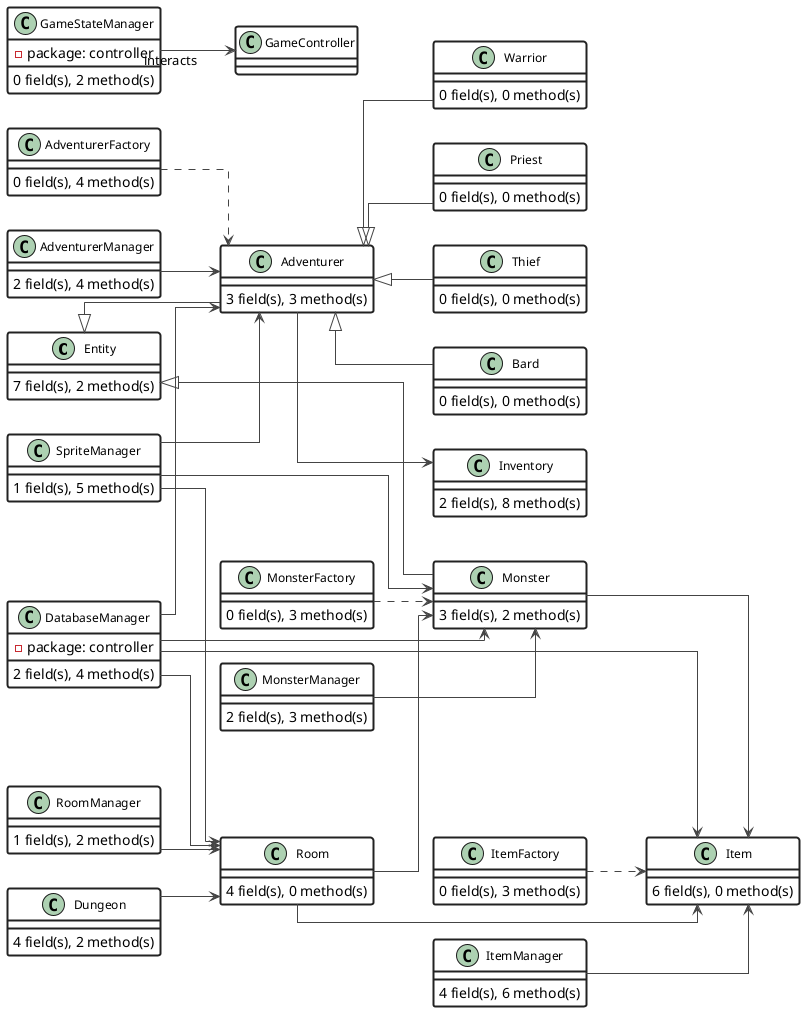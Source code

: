 @startuml
'https://plantuml.com/class-diagram

' Styling
skinparam linetype ortho
skinparam rectangle {
    BackgroundColor #f8f8f8
    BorderColor #444444
    Shadowing false
}
skinparam ArrowColor #444444
skinparam Class {
    BackgroundColor #ffffff
    ArrowColor #444444
    FontName Arial
    FontSize 12
    BorderThickness 2
    BorderColor #222222
}
left to right direction

' Entity Classes
Class Entity {
    7 field(s), 2 method(s)
}

Class Adventurer {
    3 field(s), 3 method(s)
}

Class Warrior {
    0 field(s), 0 method(s)
}

Class Priest {
    0 field(s), 0 method(s)
}

Class Thief {
    0 field(s), 0 method(s)
}

Class Bard {
    0 field(s), 0 method(s)
}

Class Monster {
    3 field(s), 2 method(s)
}

Class Item {
    6 field(s), 0 method(s)
}

Class Inventory {
    2 field(s), 8 method(s)
}

Class Room {
    4 field(s), 0 method(s)
}

Class Dungeon {
    4 field(s), 2 method(s)
}

' Factory Classes
Class AdventurerFactory {
    0 field(s), 4 method(s)
}

Class MonsterFactory {
    0 field(s), 3 method(s)
}

Class ItemFactory {
    0 field(s), 3 method(s)
}

' Manager Classes
Class AdventurerManager {
    2 field(s), 4 method(s)
}

Class MonsterManager {
    2 field(s), 3 method(s)
}

Class ItemManager {
    4 field(s), 6 method(s)
}

Class DatabaseManager {
    2 field(s), 4 method(s)
    -package: controller
}

Class RoomManager {
    1 field(s), 2 method(s)
}

Class GameStateManager {
    0 field(s), 2 method(s)
    -package: controller
}

Class SpriteManager {
    1 field(s), 5 method(s)
}

' Relationships
Entity <|-- Adventurer
Entity <|-- Monster
Adventurer <|-- Warrior
Adventurer <|-- Priest
Adventurer <|-- Thief
Adventurer <|-- Bard
Adventurer --> Inventory
Monster --> Item
Room --> Monster
Room --> Item
Dungeon --> Room
AdventurerFactory ..> Adventurer
MonsterFactory ..> Monster
ItemFactory ..> Item
AdventurerManager --> Adventurer
MonsterManager --> Monster
ItemManager --> Item
DatabaseManager --> Adventurer
DatabaseManager --> Monster
DatabaseManager --> Room
DatabaseManager --> Item
RoomManager --> Room
GameStateManager --> GameController : interacts
SpriteManager --> Room
SpriteManager --> Adventurer
SpriteManager --> Monster

@enduml